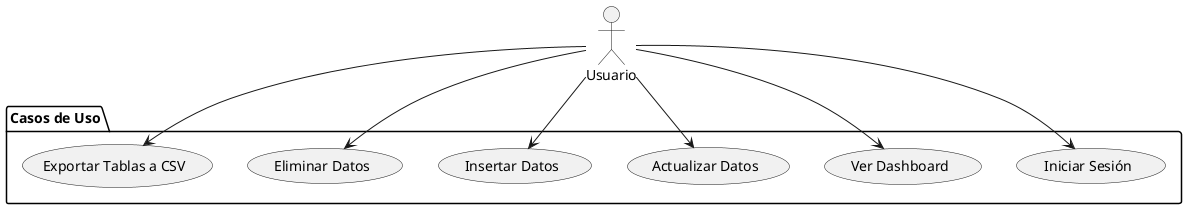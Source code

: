 @startuml use_cases_graph

actor Usuario

package "Casos de Uso" {
    usecase "Iniciar Sesión" as UC1
    usecase "Ver Dashboard" as UC2
    usecase "Actualizar Datos" as UC3
    usecase "Insertar Datos" as UC4
    usecase "Eliminar Datos" as UC5
    usecase "Exportar Tablas a CSV" as UC6
}

Usuario --> UC1
Usuario --> UC2
Usuario --> UC3
Usuario --> UC4
Usuario --> UC5
Usuario --> UC6

@enduml
